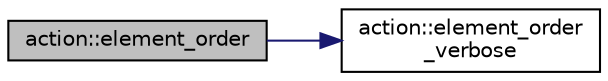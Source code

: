 digraph "action::element_order"
{
  edge [fontname="Helvetica",fontsize="10",labelfontname="Helvetica",labelfontsize="10"];
  node [fontname="Helvetica",fontsize="10",shape=record];
  rankdir="LR";
  Node6514 [label="action::element_order",height=0.2,width=0.4,color="black", fillcolor="grey75", style="filled", fontcolor="black"];
  Node6514 -> Node6515 [color="midnightblue",fontsize="10",style="solid",fontname="Helvetica"];
  Node6515 [label="action::element_order\l_verbose",height=0.2,width=0.4,color="black", fillcolor="white", style="filled",URL="$d2/d86/classaction.html#add2dfd7b5222e51853d8f8dfd53eb95d"];
}
